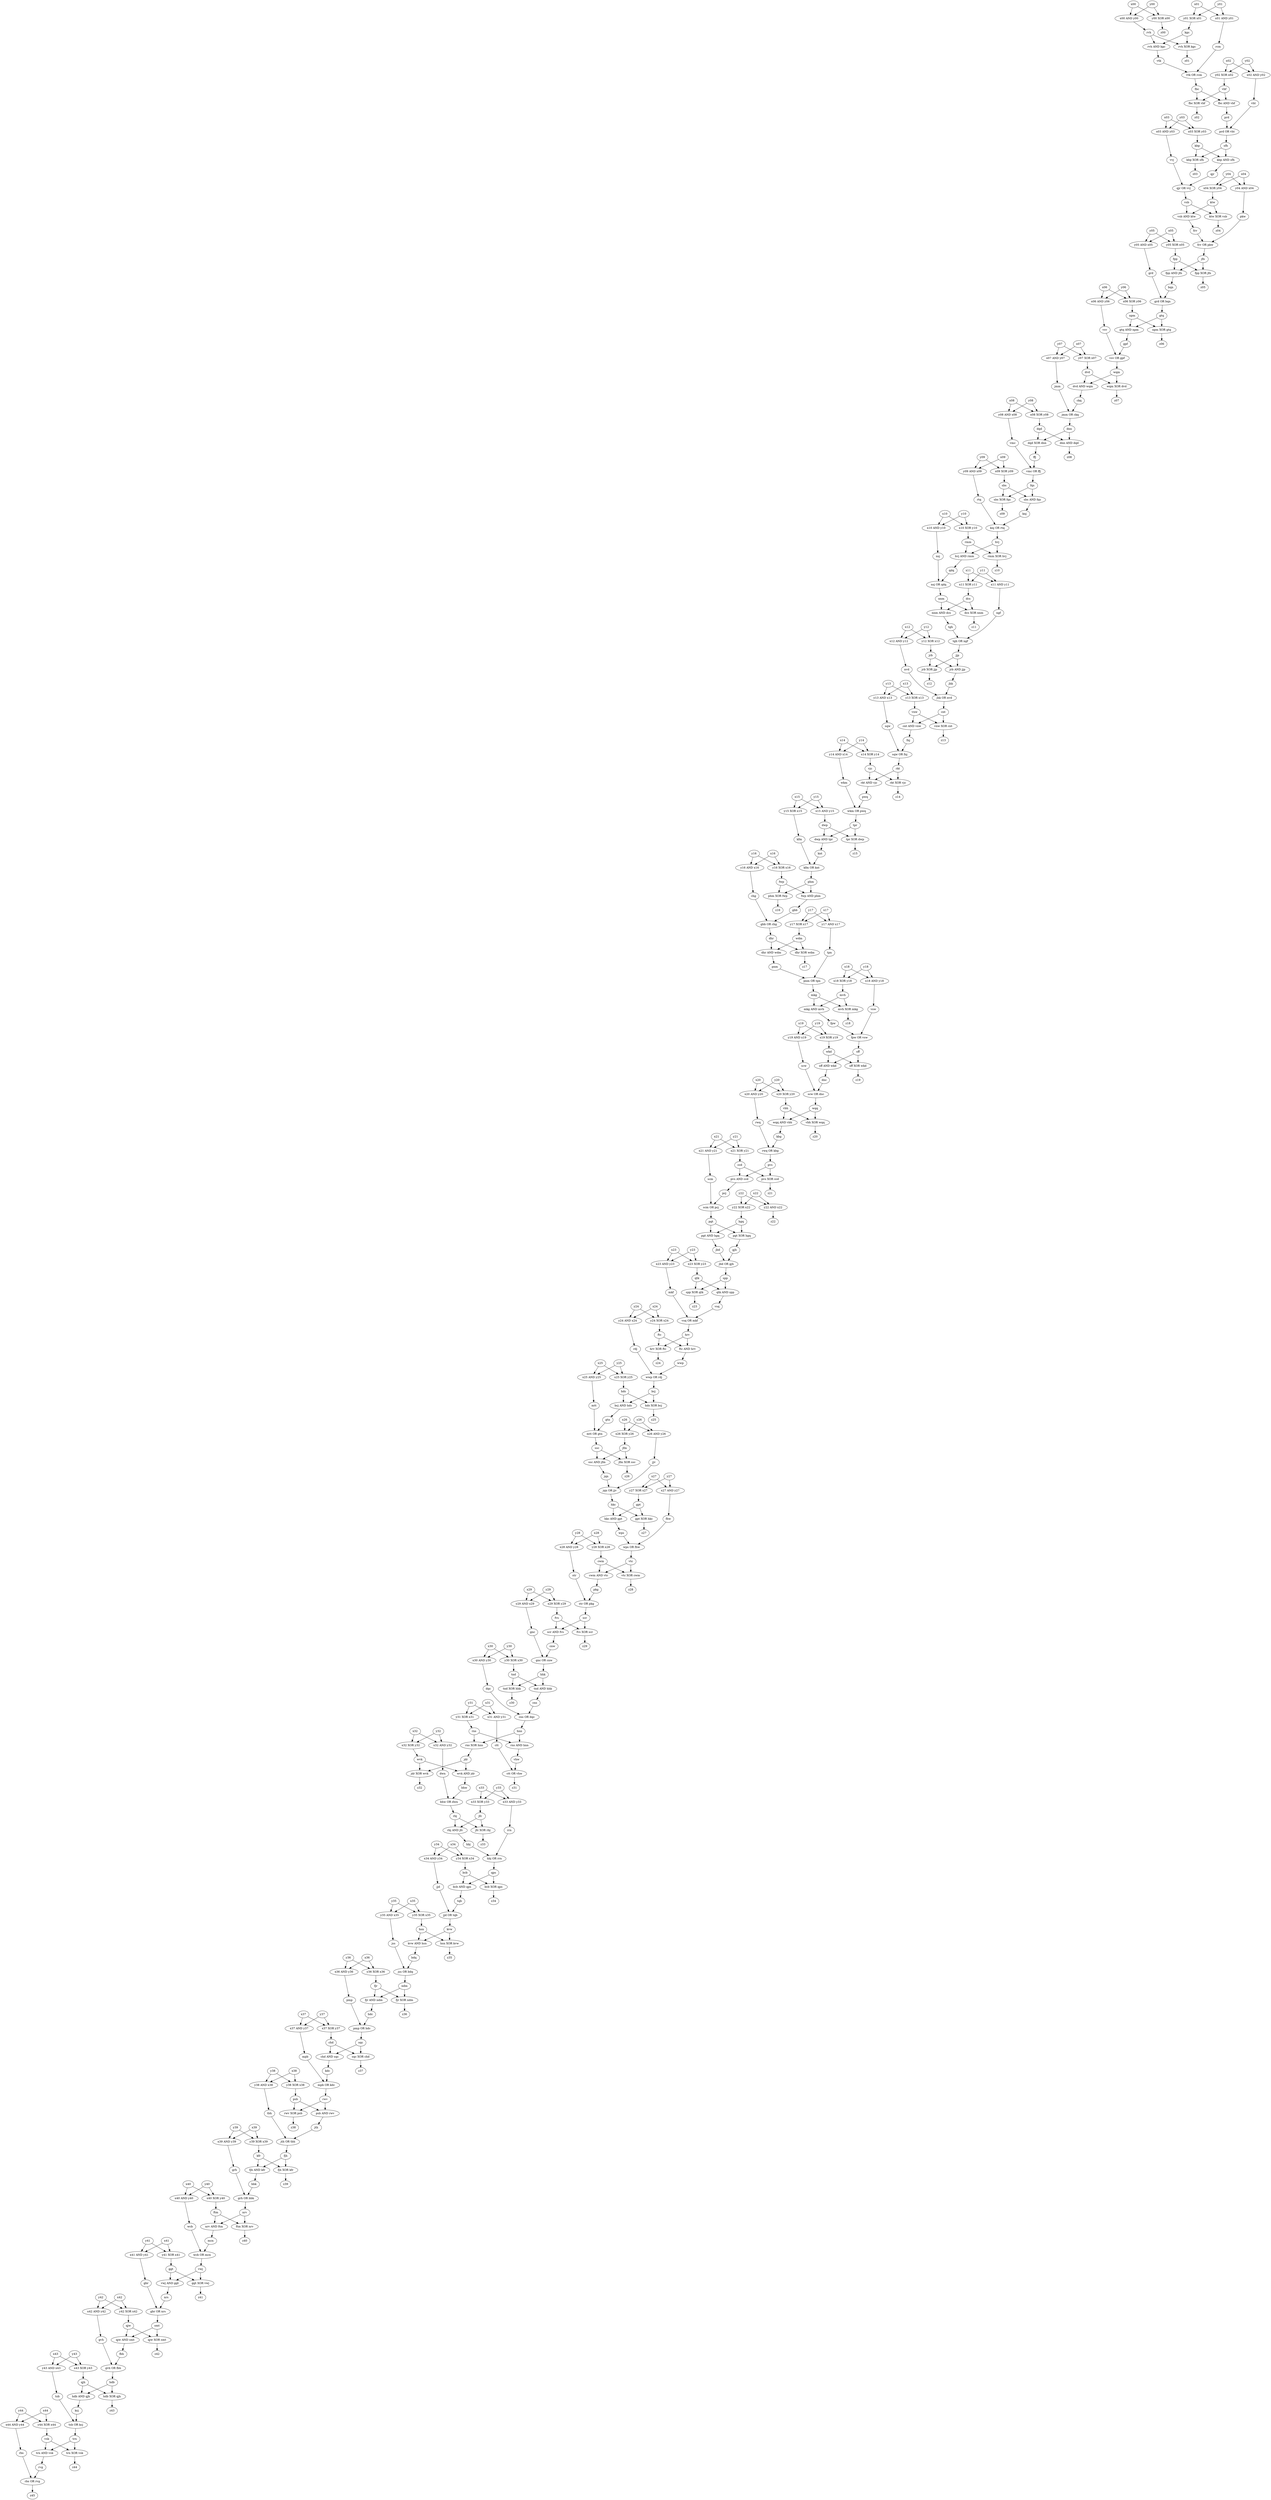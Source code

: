 digraph {
rbs -> "rbs OR rvg"
rvg -> "rbs OR rvg"
"rbs OR rvg" -> z45
trn -> "trn AND vsk"
vsk -> "trn AND vsk"
"trn AND vsk" -> rvg
y44 -> "y44 XOR x44"
x44 -> "y44 XOR x44"
"y44 XOR x44" -> vsk
tsb -> "tsb OR kcj"
kcj -> "tsb OR kcj"
"tsb OR kcj" -> trn
hdb -> "hdb AND qjh"
qjh -> "hdb AND qjh"
"hdb AND qjh" -> kcj
x43 -> "x43 XOR y43"
y43 -> "x43 XOR y43"
"x43 XOR y43" -> qjh
gvh -> "gvh OR fbh"
fbh -> "gvh OR fbh"
"gvh OR fbh" -> hdb
qjw -> "qjw AND smt"
smt -> "qjw AND smt"
"qjw AND smt" -> fbh
gbr -> "gbr OR nrs"
nrs -> "gbr OR nrs"
"gbr OR nrs" -> smt
vwj -> "vwj AND ggt"
ggt -> "vwj AND ggt"
"vwj AND ggt" -> nrs
y41 -> "y41 XOR x41"
x41 -> "y41 XOR x41"
"y41 XOR x41" -> ggt
wcb -> "wcb OR mcn"
mcn -> "wcb OR mcn"
"wcb OR mcn" -> vwj
nrv -> "nrv AND ftm"
ftm -> "nrv AND ftm"
"nrv AND ftm" -> mcn
x40 -> "x40 XOR y40"
y40 -> "x40 XOR y40"
"x40 XOR y40" -> ftm
grh -> "grh OR bbk"
bbk -> "grh OR bbk"
"grh OR bbk" -> nrv
fjh -> "fjh AND kfr"
kfr -> "fjh AND kfr"
"fjh AND kfr" -> bbk
y39 -> "y39 XOR x39"
x39 -> "y39 XOR x39"
"y39 XOR x39" -> kfr
jth -> "jth OR tbh"
tbh -> "jth OR tbh"
"jth OR tbh" -> fjh
y38 -> "y38 AND x38"
x38 -> "y38 AND x38"
"y38 AND x38" -> tbh
psb -> "psb AND rwv"
rwv -> "psb AND rwv"
"psb AND rwv" -> jth
mpb -> "mpb OR kdc"
kdc -> "mpb OR kdc"
"mpb OR kdc" -> rwv
chd -> "chd AND sqc"
sqc -> "chd AND sqc"
"chd AND sqc" -> kdc
pmp -> "pmp OR hdc"
hdc -> "pmp OR hdc"
"pmp OR hdc" -> sqc
fjr -> "fjr AND ndm"
ndm -> "fjr AND ndm"
"fjr AND ndm" -> hdc
jss -> "jss OR bdq"
bdq -> "jss OR bdq"
"jss OR bdq" -> ndm
kvw -> "kvw AND hsn"
hsn -> "kvw AND hsn"
"kvw AND hsn" -> bdq
y35 -> "y35 XOR x35"
x35 -> "y35 XOR x35"
"y35 XOR x35" -> hsn
jjd -> "jjd OR tqb"
tqb -> "jjd OR tqb"
"jjd OR tqb" -> kvw
bcb -> "bcb AND qps"
qps -> "bcb AND qps"
"bcb AND qps" -> tqb
hbj -> "hbj OR rrn"
rrn -> "hbj OR rrn"
"hbj OR rrn" -> qps
x33 -> "x33 AND y33"
y33 -> "x33 AND y33"
"x33 AND y33" -> rrn
rbj -> "rbj AND jfc"
jfc -> "rbj AND jfc"
"rbj AND jfc" -> hbj
x33 -> "x33 XOR y33"
y33 -> "x33 XOR y33"
"x33 XOR y33" -> jfc
bhw -> "bhw OR dwn"
dwn -> "bhw OR dwn"
"bhw OR dwn" -> rbj
x32 -> "x32 AND y32"
y32 -> "x32 AND y32"
"x32 AND y32" -> dwn
wvk -> "wvk AND jdr"
jdr -> "wvk AND jdr"
"wvk AND jdr" -> bhw
rns -> "rns XOR hnn"
hnn -> "rns XOR hnn"
"rns XOR hnn" -> jdr
cns -> "cns OR dqc"
dqc -> "cns OR dqc"
"cns OR dqc" -> hnn
x30 -> "x30 AND y30"
y30 -> "x30 AND y30"
"x30 AND y30" -> dqc
tnd -> "tnd AND hhk"
hhk -> "tnd AND hhk"
"tnd AND hhk" -> cns
gnc -> "gnc OR cnw"
cnw -> "gnc OR cnw"
"gnc OR cnw" -> hhk
scr -> "scr AND fvs"
fvs -> "scr AND fvs"
"scr AND fvs" -> cnw
x29 -> "x29 XOR y29"
y29 -> "x29 XOR y29"
"x29 XOR y29" -> fvs
str -> "str OR pkg"
pkg -> "str OR pkg"
"str OR pkg" -> scr
cwm -> "cwm AND vtc"
vtc -> "cwm AND vtc"
"cwm AND vtc" -> pkg
wps -> "wps OR fhw"
fhw -> "wps OR fhw"
"wps OR fhw" -> vtc
x27 -> "x27 AND y27"
y27 -> "x27 AND y27"
"x27 AND y27" -> fhw
hkc -> "hkc AND gpt"
gpt -> "hkc AND gpt"
"hkc AND gpt" -> wps
y27 -> "y27 XOR x27"
x27 -> "y27 XOR x27"
"y27 XOR x27" -> gpt
jqn -> "jqn OR jjv"
jjv -> "jqn OR jjv"
"jqn OR jjv" -> hkc
x26 -> "x26 AND y26"
y26 -> "x26 AND y26"
"x26 AND y26" -> jjv
ssc -> "ssc AND jfm"
jfm -> "ssc AND jfm"
"ssc AND jfm" -> jqn
x26 -> "x26 XOR y26"
y26 -> "x26 XOR y26"
"x26 XOR y26" -> jfm
mtt -> "mtt OR gtn"
gtn -> "mtt OR gtn"
"mtt OR gtn" -> ssc
bcj -> "bcj AND hds"
hds -> "bcj AND hds"
"bcj AND hds" -> gtn
x25 -> "x25 XOR y25"
y25 -> "x25 XOR y25"
"x25 XOR y25" -> hds
wwp -> "wwp OR rdj"
rdj -> "wwp OR rdj"
"wwp OR rdj" -> bcj
y24 -> "y24 AND x24"
x24 -> "y24 AND x24"
"y24 AND x24" -> rdj
ftc -> "ftc AND hrv"
hrv -> "ftc AND hrv"
"ftc AND hrv" -> wwp
vsq -> "vsq OR mkf"
mkf -> "vsq OR mkf"
"vsq OR mkf" -> hrv
x23 -> "x23 AND y23"
y23 -> "x23 AND y23"
"x23 AND y23" -> mkf
qtk -> "qtk AND spp"
spp -> "qtk AND spp"
"qtk AND spp" -> vsq
jbd -> "jbd OR gjh"
gjh -> "jbd OR gjh"
"jbd OR gjh" -> spp
pgt -> "pgt XOR hgq"
hgq -> "pgt XOR hgq"
"pgt XOR hgq" -> gjh
y22 -> "y22 XOR x22"
x22 -> "y22 XOR x22"
"y22 XOR x22" -> hgq
scm -> "scm OR pcj"
pcj -> "scm OR pcj"
"scm OR pcj" -> pgt
pvs -> "pvs AND ccd"
ccd -> "pvs AND ccd"
"pvs AND ccd" -> pcj
x21 -> "x21 XOR y21"
y21 -> "x21 XOR y21"
"x21 XOR y21" -> ccd
rwq -> "rwq OR kbg"
kbg -> "rwq OR kbg"
"rwq OR kbg" -> pvs
wqq -> "wqq AND vbh"
vbh -> "wqq AND vbh"
"wqq AND vbh" -> kbg
x20 -> "x20 XOR y20"
y20 -> "x20 XOR y20"
"x20 XOR y20" -> vbh
scw -> "scw OR dnc"
dnc -> "scw OR dnc"
"scw OR dnc" -> wqq
sff -> "sff AND wkd"
wkd -> "sff AND wkd"
"sff AND wkd" -> dnc
x19 -> "x19 XOR y19"
y19 -> "x19 XOR y19"
"x19 XOR y19" -> wkd
fpw -> "fpw OR vsw"
vsw -> "fpw OR vsw"
"fpw OR vsw" -> sff
x18 -> "x18 AND y18"
y18 -> "x18 AND y18"
"x18 AND y18" -> vsw
mkg -> "mkg AND mvh"
mvh -> "mkg AND mvh"
"mkg AND mvh" -> fpw
x18 -> "x18 XOR y18"
y18 -> "x18 XOR y18"
"x18 XOR y18" -> mvh
pnm -> "pnm OR tpn"
tpn -> "pnm OR tpn"
"pnm OR tpn" -> mkg
y17 -> "y17 AND x17"
x17 -> "y17 AND x17"
"y17 AND x17" -> tpn
dhr -> "dhr AND wdm"
wdm -> "dhr AND wdm"
"dhr AND wdm" -> pnm
y17 -> "y17 XOR x17"
x17 -> "y17 XOR x17"
"y17 XOR x17" -> wdm
gbb -> "gbb OR chg"
chg -> "gbb OR chg"
"gbb OR chg" -> dhr
y16 -> "y16 AND x16"
x16 -> "y16 AND x16"
"y16 AND x16" -> chg
fwp -> "fwp AND phm"
phm -> "fwp AND phm"
"fwp AND phm" -> gbb
kfm -> "kfm OR knt"
knt -> "kfm OR knt"
"kfm OR knt" -> phm
dwp -> "dwp AND tpr"
tpr -> "dwp AND tpr"
"dwp AND tpr" -> knt
wkm -> "wkm OR pwq"
pwq -> "wkm OR pwq"
"wkm OR pwq" -> tpr
rkt -> "rkt AND vjc"
vjc -> "rkt AND vjc"
"rkt AND vjc" -> pwq
x14 -> "x14 XOR y14"
y14 -> "x14 XOR y14"
"x14 XOR y14" -> vjc
sqw -> "sqw OR fnj"
fnj -> "sqw OR fnj"
"sqw OR fnj" -> rkt
cnt -> "cnt AND vnw"
vnw -> "cnt AND vnw"
"cnt AND vnw" -> fnj
y13 -> "y13 XOR x13"
x13 -> "y13 XOR x13"
"y13 XOR x13" -> vnw
jhk -> "jhk OR nvd"
nvd -> "jhk OR nvd"
"jhk OR nvd" -> cnt
x12 -> "x12 AND y12"
y12 -> "x12 AND y12"
"x12 AND y12" -> nvd
jrb -> "jrb AND jjp"
jjp -> "jrb AND jjp"
"jrb AND jjp" -> jhk
tgh -> "tgh OR ngf"
ngf -> "tgh OR ngf"
"tgh OR ngf" -> jjp
x11 -> "x11 AND y11"
y11 -> "x11 AND y11"
"x11 AND y11" -> ngf
nnm -> "nnm AND dcs"
dcs -> "nnm AND dcs"
"nnm AND dcs" -> tgh
x11 -> "x11 XOR y11"
y11 -> "x11 XOR y11"
"x11 XOR y11" -> dcs
nsj -> "nsj OR qdq"
qdq -> "nsj OR qdq"
"nsj OR qdq" -> nnm
hvj -> "hvj AND rmm"
rmm -> "hvj AND rmm"
"hvj AND rmm" -> qdq
x10 -> "x10 XOR y10"
y10 -> "x10 XOR y10"
"x10 XOR y10" -> rmm
knj -> "knj OR rtq"
rtq -> "knj OR rtq"
"knj OR rtq" -> hvj
y09 -> "y09 AND x09"
x09 -> "y09 AND x09"
"y09 AND x09" -> rtq
sbs -> "sbs AND fqs"
fqs -> "sbs AND fqs"
"sbs AND fqs" -> knj
vmc -> "vmc OR ffj"
ffj -> "vmc OR ffj"
"vmc OR ffj" -> fqs
dqd -> "dqd XOR dnn"
dnn -> "dqd XOR dnn"
"dqd XOR dnn" -> ffj
jmm -> "jmm OR ckq"
ckq -> "jmm OR ckq"
"jmm OR ckq" -> dnn
dvd -> "dvd AND wqm"
wqm -> "dvd AND wqm"
"dvd AND wqm" -> ckq
vsv -> "vsv OR gpf"
gpf -> "vsv OR gpf"
"vsv OR gpf" -> wqm
gtq -> "gtq AND npm"
npm -> "gtq AND npm"
"gtq AND npm" -> gpf
x06 -> "x06 XOR y06"
y06 -> "x06 XOR y06"
"x06 XOR y06" -> npm
grd -> "grd OR bqn"
bqn -> "grd OR bqn"
"grd OR bqn" -> gtq
fpp -> "fpp AND jfn"
jfn -> "fpp AND jfn"
"fpp AND jfn" -> bqn
fcv -> "fcv OR pkw"
pkw -> "fcv OR pkw"
"fcv OR pkw" -> jfn
y04 -> "y04 AND x04"
x04 -> "y04 AND x04"
"y04 AND x04" -> pkw
vsb -> "vsb AND ktw"
ktw -> "vsb AND ktw"
"vsb AND ktw" -> fcv
x04 -> "x04 XOR y04"
y04 -> "x04 XOR y04"
"x04 XOR y04" -> ktw
qjr -> "qjr OR vvj"
vvj -> "qjr OR vvj"
"qjr OR vvj" -> vsb
x03 -> "x03 AND y03"
y03 -> "x03 AND y03"
"x03 AND y03" -> vvj
kbp -> "kbp AND sfh"
sfh -> "kbp AND sfh"
"kbp AND sfh" -> qjr
prd -> "prd OR vht"
vht -> "prd OR vht"
"prd OR vht" -> sfh
x02 -> "x02 AND y02"
y02 -> "x02 AND y02"
"x02 AND y02" -> vht
fbc -> "fbc AND vbf"
vbf -> "fbc AND vbf"
"fbc AND vbf" -> prd
y02 -> "y02 XOR x02"
x02 -> "y02 XOR x02"
"y02 XOR x02" -> vbf
vtk -> "vtk OR rcm"
rcm -> "vtk OR rcm"
"vtk OR rcm" -> fbc
x01 -> "x01 AND y01"
y01 -> "x01 AND y01"
"x01 AND y01" -> rcm
rvh -> "rvh AND kgc"
kgc -> "rvh AND kgc"
"rvh AND kgc" -> vtk
y01 -> "y01 XOR x01"
x01 -> "y01 XOR x01"
"y01 XOR x01" -> kgc
x00 -> "x00 AND y00"
y00 -> "x00 AND y00"
"x00 AND y00" -> rvh
x03 -> "x03 XOR y03"
y03 -> "x03 XOR y03"
"x03 XOR y03" -> kbp
y05 -> "y05 XOR x05"
x05 -> "y05 XOR x05"
"y05 XOR x05" -> fpp
y05 -> "y05 AND x05"
x05 -> "y05 AND x05"
"y05 AND x05" -> grd
x06 -> "x06 AND y06"
y06 -> "x06 AND y06"
"x06 AND y06" -> vsv
y07 -> "y07 XOR x07"
x07 -> "y07 XOR x07"
"y07 XOR x07" -> dvd
x07 -> "x07 AND y07"
y07 -> "x07 AND y07"
"x07 AND y07" -> jmm
x08 -> "x08 XOR y08"
y08 -> "x08 XOR y08"
"x08 XOR y08" -> dqd
y08 -> "y08 AND x08"
x08 -> "y08 AND x08"
"y08 AND x08" -> vmc
x09 -> "x09 XOR y09"
y09 -> "x09 XOR y09"
"x09 XOR y09" -> sbs
x10 -> "x10 AND y10"
y10 -> "x10 AND y10"
"x10 AND y10" -> nsj
y12 -> "y12 XOR x12"
x12 -> "y12 XOR x12"
"y12 XOR x12" -> jrb
y13 -> "y13 AND x13"
x13 -> "y13 AND x13"
"y13 AND x13" -> sqw
y14 -> "y14 AND x14"
x14 -> "y14 AND x14"
"y14 AND x14" -> wkm
x15 -> "x15 AND y15"
y15 -> "x15 AND y15"
"x15 AND y15" -> dwp
y15 -> "y15 XOR x15"
x15 -> "y15 XOR x15"
"y15 XOR x15" -> kfm
y16 -> "y16 XOR x16"
x16 -> "y16 XOR x16"
"y16 XOR x16" -> fwp
y19 -> "y19 AND x19"
x19 -> "y19 AND x19"
"y19 AND x19" -> scw
x20 -> "x20 AND y20"
y20 -> "x20 AND y20"
"x20 AND y20" -> rwq
x21 -> "x21 AND y21"
y21 -> "x21 AND y21"
"x21 AND y21" -> scm
pgt -> "pgt AND hgq"
hgq -> "pgt AND hgq"
"pgt AND hgq" -> jbd
x23 -> "x23 XOR y23"
y23 -> "x23 XOR y23"
"x23 XOR y23" -> qtk
y24 -> "y24 XOR x24"
x24 -> "y24 XOR x24"
"y24 XOR x24" -> ftc
x25 -> "x25 AND y25"
y25 -> "x25 AND y25"
"x25 AND y25" -> mtt
y28 -> "y28 XOR x28"
x28 -> "y28 XOR x28"
"y28 XOR x28" -> cwm
x28 -> "x28 AND y28"
y28 -> "x28 AND y28"
"x28 AND y28" -> str
y29 -> "y29 AND x29"
x29 -> "y29 AND x29"
"y29 AND x29" -> gnc
y30 -> "y30 XOR x30"
x30 -> "y30 XOR x30"
"y30 XOR x30" -> tnd
y31 -> "y31 XOR x31"
x31 -> "y31 XOR x31"
"y31 XOR x31" -> rns
x32 -> "x32 XOR y32"
y32 -> "x32 XOR y32"
"x32 XOR y32" -> wvk
y34 -> "y34 XOR x34"
x34 -> "y34 XOR x34"
"y34 XOR x34" -> bcb
x34 -> "x34 AND y34"
y34 -> "x34 AND y34"
"x34 AND y34" -> jjd
y35 -> "y35 AND x35"
x35 -> "y35 AND x35"
"y35 AND x35" -> jss
y36 -> "y36 XOR x36"
x36 -> "y36 XOR x36"
"y36 XOR x36" -> fjr
x36 -> "x36 AND y36"
y36 -> "x36 AND y36"
"x36 AND y36" -> pmp
x37 -> "x37 XOR y37"
y37 -> "x37 XOR y37"
"x37 XOR y37" -> chd
x37 -> "x37 AND y37"
y37 -> "x37 AND y37"
"x37 AND y37" -> mpb
y38 -> "y38 XOR x38"
x38 -> "y38 XOR x38"
"y38 XOR x38" -> psb
x39 -> "x39 AND y39"
y39 -> "x39 AND y39"
"x39 AND y39" -> grh
x40 -> "x40 AND y40"
y40 -> "x40 AND y40"
"x40 AND y40" -> wcb
x41 -> "x41 AND y41"
y41 -> "x41 AND y41"
"x41 AND y41" -> gbr
y42 -> "y42 XOR x42"
x42 -> "y42 XOR x42"
"y42 XOR x42" -> qjw
x42 -> "x42 AND y42"
y42 -> "x42 AND y42"
"x42 AND y42" -> gvh
y43 -> "y43 AND x43"
x43 -> "y43 AND x43"
"y43 AND x43" -> tsb
x44 -> "x44 AND y44"
y44 -> "x44 AND y44"
"x44 AND y44" -> rbs
trn -> "trn XOR vsk"
vsk -> "trn XOR vsk"
"trn XOR vsk" -> z44
hdb -> "hdb XOR qjh"
qjh -> "hdb XOR qjh"
"hdb XOR qjh" -> z43
qjw -> "qjw XOR smt"
smt -> "qjw XOR smt"
"qjw XOR smt" -> z42
ggt -> "ggt XOR vwj"
vwj -> "ggt XOR vwj"
"ggt XOR vwj" -> z41
ftm -> "ftm XOR nrv"
nrv -> "ftm XOR nrv"
"ftm XOR nrv" -> z40
fjh -> "fjh XOR kfr"
kfr -> "fjh XOR kfr"
"fjh XOR kfr" -> z39
rwv -> "rwv XOR psb"
psb -> "rwv XOR psb"
"rwv XOR psb" -> z38
sqc -> "sqc XOR chd"
chd -> "sqc XOR chd"
"sqc XOR chd" -> z37
fjr -> "fjr XOR ndm"
ndm -> "fjr XOR ndm"
"fjr XOR ndm" -> z36
hsn -> "hsn XOR kvw"
kvw -> "hsn XOR kvw"
"hsn XOR kvw" -> z35
bcb -> "bcb XOR qps"
qps -> "bcb XOR qps"
"bcb XOR qps" -> z34
jfc -> "jfc XOR rbj"
rbj -> "jfc XOR rbj"
"jfc XOR rbj" -> z33
jdr -> "jdr XOR wvk"
wvk -> "jdr XOR wvk"
"jdr XOR wvk" -> z32
ctt -> "ctt OR vhw"
vhw -> "ctt OR vhw"
"ctt OR vhw" -> z31
rns -> "rns AND hnn"
hnn -> "rns AND hnn"
"rns AND hnn" -> vhw
x31 -> "x31 AND y31"
y31 -> "x31 AND y31"
"x31 AND y31" -> ctt
tnd -> "tnd XOR hhk"
hhk -> "tnd XOR hhk"
"tnd XOR hhk" -> z30
fvs -> "fvs XOR scr"
scr -> "fvs XOR scr"
"fvs XOR scr" -> z29
vtc -> "vtc XOR cwm"
cwm -> "vtc XOR cwm"
"vtc XOR cwm" -> z28
gpt -> "gpt XOR hkc"
hkc -> "gpt XOR hkc"
"gpt XOR hkc" -> z27
jfm -> "jfm XOR ssc"
ssc -> "jfm XOR ssc"
"jfm XOR ssc" -> z26
hds -> "hds XOR bcj"
bcj -> "hds XOR bcj"
"hds XOR bcj" -> z25
hrv -> "hrv XOR ftc"
ftc -> "hrv XOR ftc"
"hrv XOR ftc" -> z24
spp -> "spp XOR qtk"
qtk -> "spp XOR qtk"
"spp XOR qtk" -> z23
y22 -> "y22 AND x22"
x22 -> "y22 AND x22"
"y22 AND x22" -> z22
pvs -> "pvs XOR ccd"
ccd -> "pvs XOR ccd"
"pvs XOR ccd" -> z21
vbh -> "vbh XOR wqq"
wqq -> "vbh XOR wqq"
"vbh XOR wqq" -> z20
sff -> "sff XOR wkd"
wkd -> "sff XOR wkd"
"sff XOR wkd" -> z19
mvh -> "mvh XOR mkg"
mkg -> "mvh XOR mkg"
"mvh XOR mkg" -> z18
dhr -> "dhr XOR wdm"
wdm -> "dhr XOR wdm"
"dhr XOR wdm" -> z17
phm -> "phm XOR fwp"
fwp -> "phm XOR fwp"
"phm XOR fwp" -> z16
tpr -> "tpr XOR dwp"
dwp -> "tpr XOR dwp"
"tpr XOR dwp" -> z15
rkt -> "rkt XOR vjc"
vjc -> "rkt XOR vjc"
"rkt XOR vjc" -> z14
vnw -> "vnw XOR cnt"
cnt -> "vnw XOR cnt"
"vnw XOR cnt" -> z13
jrb -> "jrb XOR jjp"
jjp -> "jrb XOR jjp"
"jrb XOR jjp" -> z12
dcs -> "dcs XOR nnm"
nnm -> "dcs XOR nnm"
"dcs XOR nnm" -> z11
rmm -> "rmm XOR hvj"
hvj -> "rmm XOR hvj"
"rmm XOR hvj" -> z10
sbs -> "sbs XOR fqs"
fqs -> "sbs XOR fqs"
"sbs XOR fqs" -> z09
dnn -> "dnn AND dqd"
dqd -> "dnn AND dqd"
"dnn AND dqd" -> z08
wqm -> "wqm XOR dvd"
dvd -> "wqm XOR dvd"
"wqm XOR dvd" -> z07
npm -> "npm XOR gtq"
gtq -> "npm XOR gtq"
"npm XOR gtq" -> z06
fpp -> "fpp XOR jfn"
jfn -> "fpp XOR jfn"
"fpp XOR jfn" -> z05
ktw -> "ktw XOR vsb"
vsb -> "ktw XOR vsb"
"ktw XOR vsb" -> z04
kbp -> "kbp XOR sfh"
sfh -> "kbp XOR sfh"
"kbp XOR sfh" -> z03
fbc -> "fbc XOR vbf"
vbf -> "fbc XOR vbf"
"fbc XOR vbf" -> z02
rvh -> "rvh XOR kgc"
kgc -> "rvh XOR kgc"
"rvh XOR kgc" -> z01
y00 -> "y00 XOR x00"
x00 -> "y00 XOR x00"
"y00 XOR x00" -> z00
}
